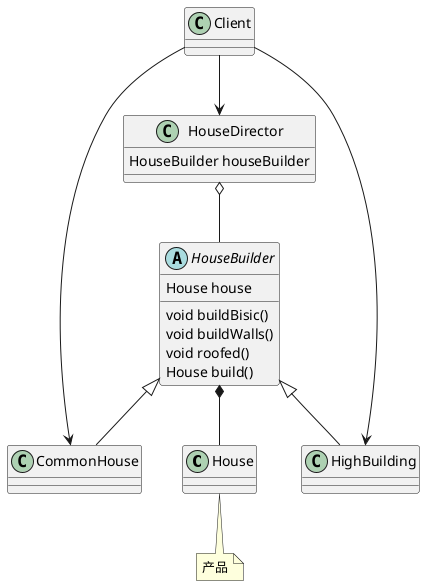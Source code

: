 @startuml

class House
abstract class HouseBuilder
HouseBuilder : House house
HouseBuilder : void buildBisic()
HouseBuilder : void buildWalls()
HouseBuilder : void roofed()
HouseBuilder : House build()

class CommonHouse
class HighBuilding
HouseBuilder <|-- CommonHouse
HouseBuilder <|-- HighBuilding

class HouseDirector
HouseDirector : HouseBuilder houseBuilder
HouseDirector o-- HouseBuilder

class Client
Client --> HouseDirector
Client --> CommonHouse
Client --> HighBuilding

note "产品" as n1
House .. n1

HouseBuilder *-- House

@enduml